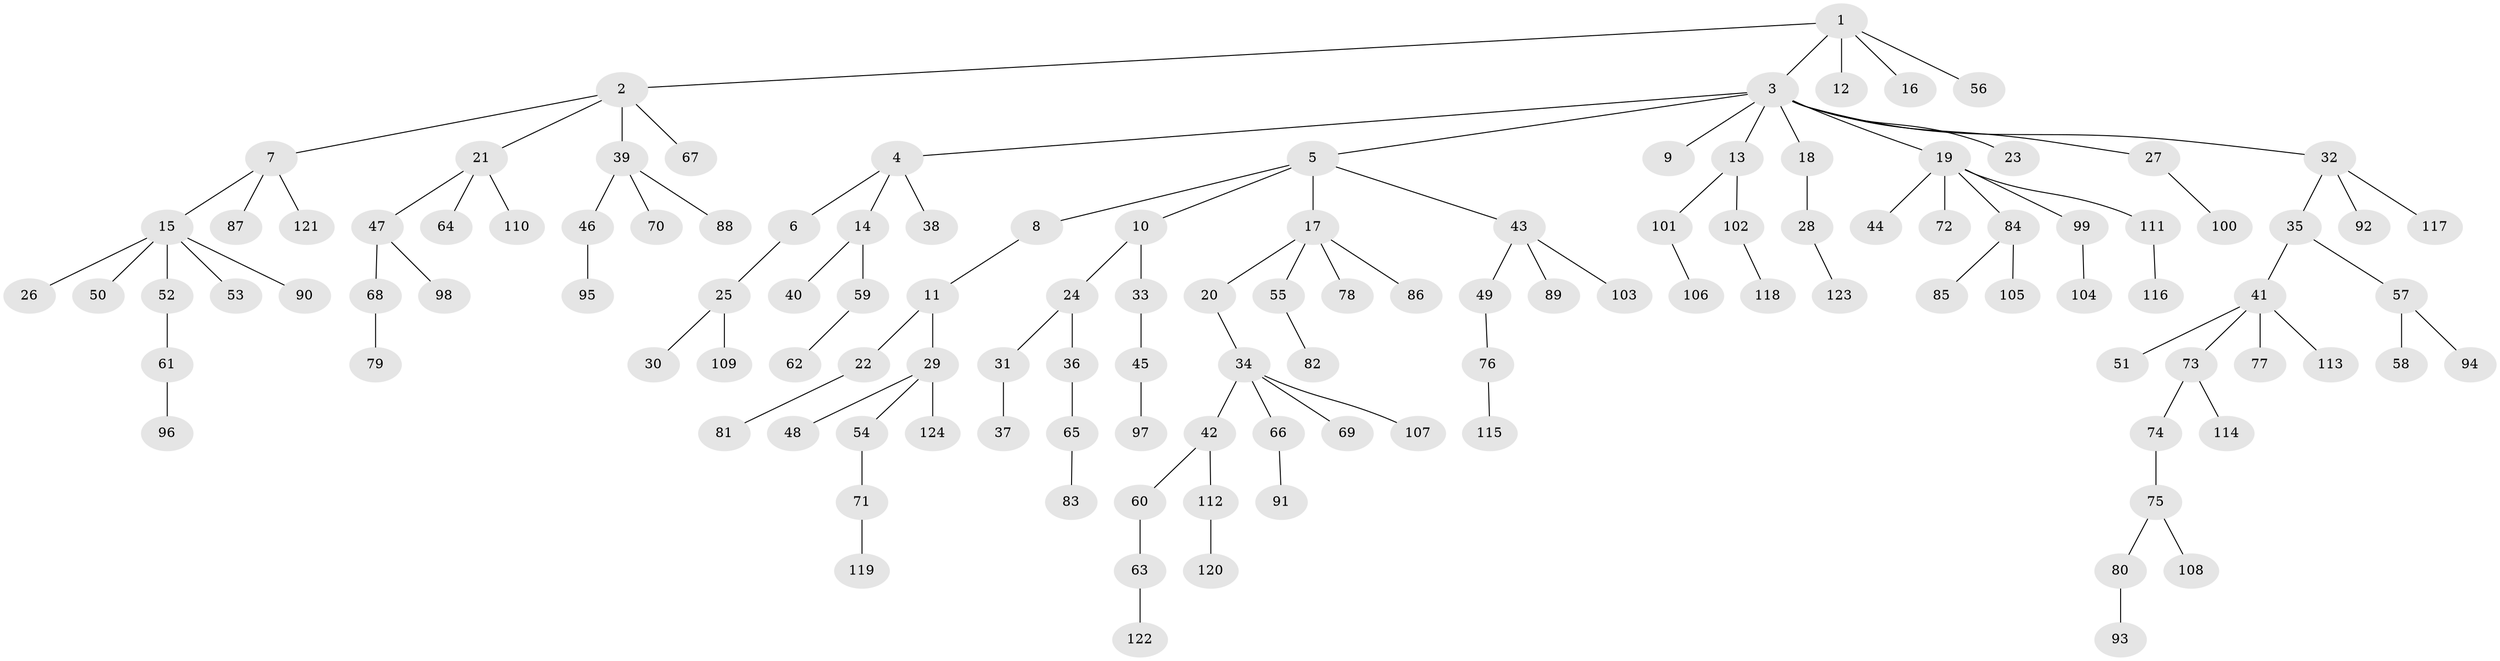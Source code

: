 // coarse degree distribution, {4: 0.08235294117647059, 7: 0.011764705882352941, 10: 0.011764705882352941, 3: 0.09411764705882353, 5: 0.03529411764705882, 2: 0.16470588235294117, 1: 0.5882352941176471, 6: 0.011764705882352941}
// Generated by graph-tools (version 1.1) at 2025/24/03/03/25 07:24:05]
// undirected, 124 vertices, 123 edges
graph export_dot {
graph [start="1"]
  node [color=gray90,style=filled];
  1;
  2;
  3;
  4;
  5;
  6;
  7;
  8;
  9;
  10;
  11;
  12;
  13;
  14;
  15;
  16;
  17;
  18;
  19;
  20;
  21;
  22;
  23;
  24;
  25;
  26;
  27;
  28;
  29;
  30;
  31;
  32;
  33;
  34;
  35;
  36;
  37;
  38;
  39;
  40;
  41;
  42;
  43;
  44;
  45;
  46;
  47;
  48;
  49;
  50;
  51;
  52;
  53;
  54;
  55;
  56;
  57;
  58;
  59;
  60;
  61;
  62;
  63;
  64;
  65;
  66;
  67;
  68;
  69;
  70;
  71;
  72;
  73;
  74;
  75;
  76;
  77;
  78;
  79;
  80;
  81;
  82;
  83;
  84;
  85;
  86;
  87;
  88;
  89;
  90;
  91;
  92;
  93;
  94;
  95;
  96;
  97;
  98;
  99;
  100;
  101;
  102;
  103;
  104;
  105;
  106;
  107;
  108;
  109;
  110;
  111;
  112;
  113;
  114;
  115;
  116;
  117;
  118;
  119;
  120;
  121;
  122;
  123;
  124;
  1 -- 2;
  1 -- 3;
  1 -- 12;
  1 -- 16;
  1 -- 56;
  2 -- 7;
  2 -- 21;
  2 -- 39;
  2 -- 67;
  3 -- 4;
  3 -- 5;
  3 -- 9;
  3 -- 13;
  3 -- 18;
  3 -- 19;
  3 -- 23;
  3 -- 27;
  3 -- 32;
  4 -- 6;
  4 -- 14;
  4 -- 38;
  5 -- 8;
  5 -- 10;
  5 -- 17;
  5 -- 43;
  6 -- 25;
  7 -- 15;
  7 -- 87;
  7 -- 121;
  8 -- 11;
  10 -- 24;
  10 -- 33;
  11 -- 22;
  11 -- 29;
  13 -- 101;
  13 -- 102;
  14 -- 40;
  14 -- 59;
  15 -- 26;
  15 -- 50;
  15 -- 52;
  15 -- 53;
  15 -- 90;
  17 -- 20;
  17 -- 55;
  17 -- 78;
  17 -- 86;
  18 -- 28;
  19 -- 44;
  19 -- 72;
  19 -- 84;
  19 -- 99;
  19 -- 111;
  20 -- 34;
  21 -- 47;
  21 -- 64;
  21 -- 110;
  22 -- 81;
  24 -- 31;
  24 -- 36;
  25 -- 30;
  25 -- 109;
  27 -- 100;
  28 -- 123;
  29 -- 48;
  29 -- 54;
  29 -- 124;
  31 -- 37;
  32 -- 35;
  32 -- 92;
  32 -- 117;
  33 -- 45;
  34 -- 42;
  34 -- 66;
  34 -- 69;
  34 -- 107;
  35 -- 41;
  35 -- 57;
  36 -- 65;
  39 -- 46;
  39 -- 70;
  39 -- 88;
  41 -- 51;
  41 -- 73;
  41 -- 77;
  41 -- 113;
  42 -- 60;
  42 -- 112;
  43 -- 49;
  43 -- 89;
  43 -- 103;
  45 -- 97;
  46 -- 95;
  47 -- 68;
  47 -- 98;
  49 -- 76;
  52 -- 61;
  54 -- 71;
  55 -- 82;
  57 -- 58;
  57 -- 94;
  59 -- 62;
  60 -- 63;
  61 -- 96;
  63 -- 122;
  65 -- 83;
  66 -- 91;
  68 -- 79;
  71 -- 119;
  73 -- 74;
  73 -- 114;
  74 -- 75;
  75 -- 80;
  75 -- 108;
  76 -- 115;
  80 -- 93;
  84 -- 85;
  84 -- 105;
  99 -- 104;
  101 -- 106;
  102 -- 118;
  111 -- 116;
  112 -- 120;
}
